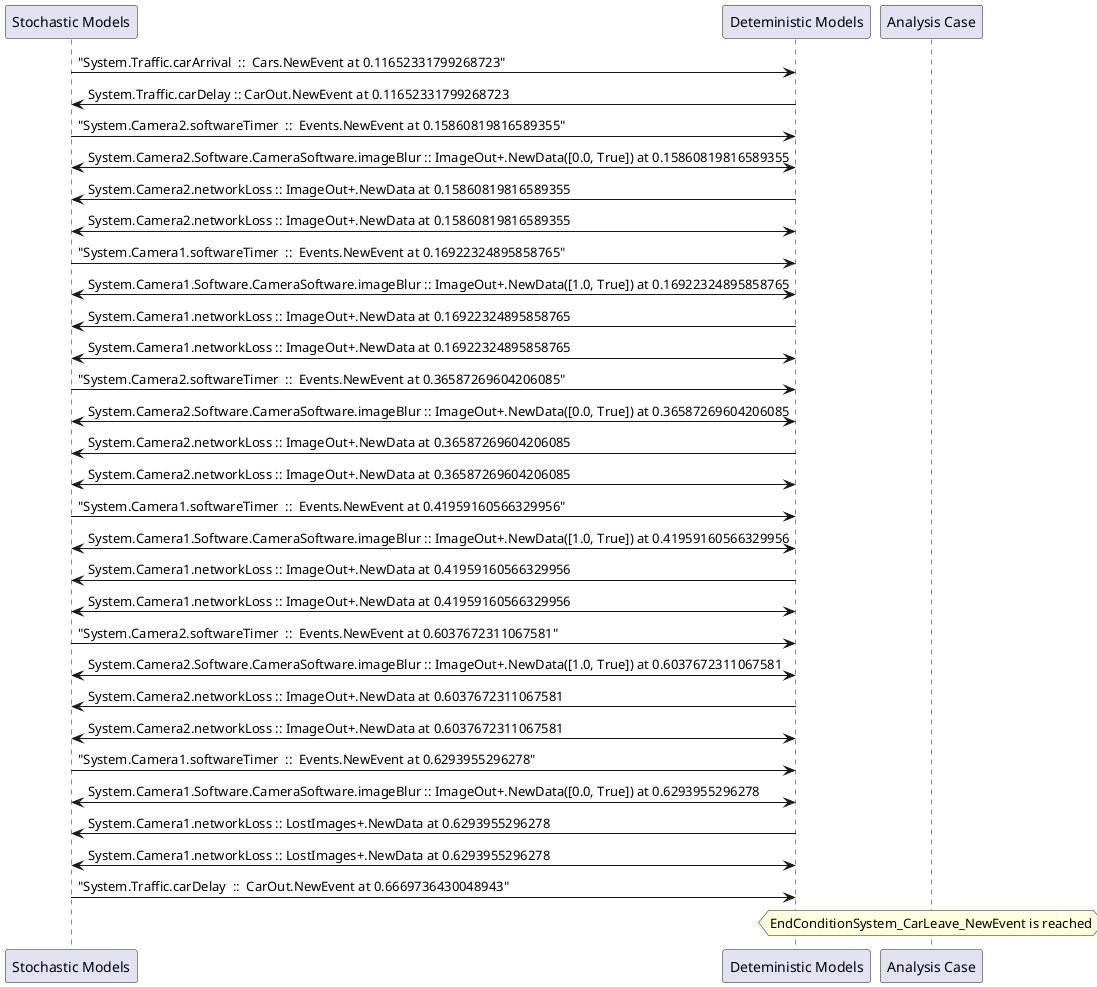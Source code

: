 
	@startuml
	participant "Stochastic Models" as stochmodel
	participant "Deteministic Models" as detmodel
	participant "Analysis Case" as analysis
	{411_stop} stochmodel -> detmodel : "System.Traffic.carArrival  ::  Cars.NewEvent at 0.11652331799268723"
{420_start} detmodel -> stochmodel : System.Traffic.carDelay :: CarOut.NewEvent at 0.11652331799268723
{396_stop} stochmodel -> detmodel : "System.Camera2.softwareTimer  ::  Events.NewEvent at 0.15860819816589355"
detmodel <-> stochmodel : System.Camera2.Software.CameraSoftware.imageBlur :: ImageOut+.NewData([0.0, True]) at 0.15860819816589355
detmodel -> stochmodel : System.Camera2.networkLoss :: ImageOut+.NewData at 0.15860819816589355
detmodel <-> stochmodel : System.Camera2.networkLoss :: ImageOut+.NewData at 0.15860819816589355
{381_stop} stochmodel -> detmodel : "System.Camera1.softwareTimer  ::  Events.NewEvent at 0.16922324895858765"
detmodel <-> stochmodel : System.Camera1.Software.CameraSoftware.imageBlur :: ImageOut+.NewData([1.0, True]) at 0.16922324895858765
detmodel -> stochmodel : System.Camera1.networkLoss :: ImageOut+.NewData at 0.16922324895858765
detmodel <-> stochmodel : System.Camera1.networkLoss :: ImageOut+.NewData at 0.16922324895858765
{397_stop} stochmodel -> detmodel : "System.Camera2.softwareTimer  ::  Events.NewEvent at 0.36587269604206085"
detmodel <-> stochmodel : System.Camera2.Software.CameraSoftware.imageBlur :: ImageOut+.NewData([0.0, True]) at 0.36587269604206085
detmodel -> stochmodel : System.Camera2.networkLoss :: ImageOut+.NewData at 0.36587269604206085
detmodel <-> stochmodel : System.Camera2.networkLoss :: ImageOut+.NewData at 0.36587269604206085
{382_stop} stochmodel -> detmodel : "System.Camera1.softwareTimer  ::  Events.NewEvent at 0.41959160566329956"
detmodel <-> stochmodel : System.Camera1.Software.CameraSoftware.imageBlur :: ImageOut+.NewData([1.0, True]) at 0.41959160566329956
detmodel -> stochmodel : System.Camera1.networkLoss :: ImageOut+.NewData at 0.41959160566329956
detmodel <-> stochmodel : System.Camera1.networkLoss :: ImageOut+.NewData at 0.41959160566329956
{398_stop} stochmodel -> detmodel : "System.Camera2.softwareTimer  ::  Events.NewEvent at 0.6037672311067581"
detmodel <-> stochmodel : System.Camera2.Software.CameraSoftware.imageBlur :: ImageOut+.NewData([1.0, True]) at 0.6037672311067581
detmodel -> stochmodel : System.Camera2.networkLoss :: ImageOut+.NewData at 0.6037672311067581
detmodel <-> stochmodel : System.Camera2.networkLoss :: ImageOut+.NewData at 0.6037672311067581
{383_stop} stochmodel -> detmodel : "System.Camera1.softwareTimer  ::  Events.NewEvent at 0.6293955296278"
detmodel <-> stochmodel : System.Camera1.Software.CameraSoftware.imageBlur :: ImageOut+.NewData([0.0, True]) at 0.6293955296278
detmodel -> stochmodel : System.Camera1.networkLoss :: LostImages+.NewData at 0.6293955296278
detmodel <-> stochmodel : System.Camera1.networkLoss :: LostImages+.NewData at 0.6293955296278
{420_stop} stochmodel -> detmodel : "System.Traffic.carDelay  ::  CarOut.NewEvent at 0.6669736430048943"
{420_start} <-> {420_stop} : delay
hnote over analysis 
EndConditionSystem_CarLeave_NewEvent is reached
endnote
@enduml